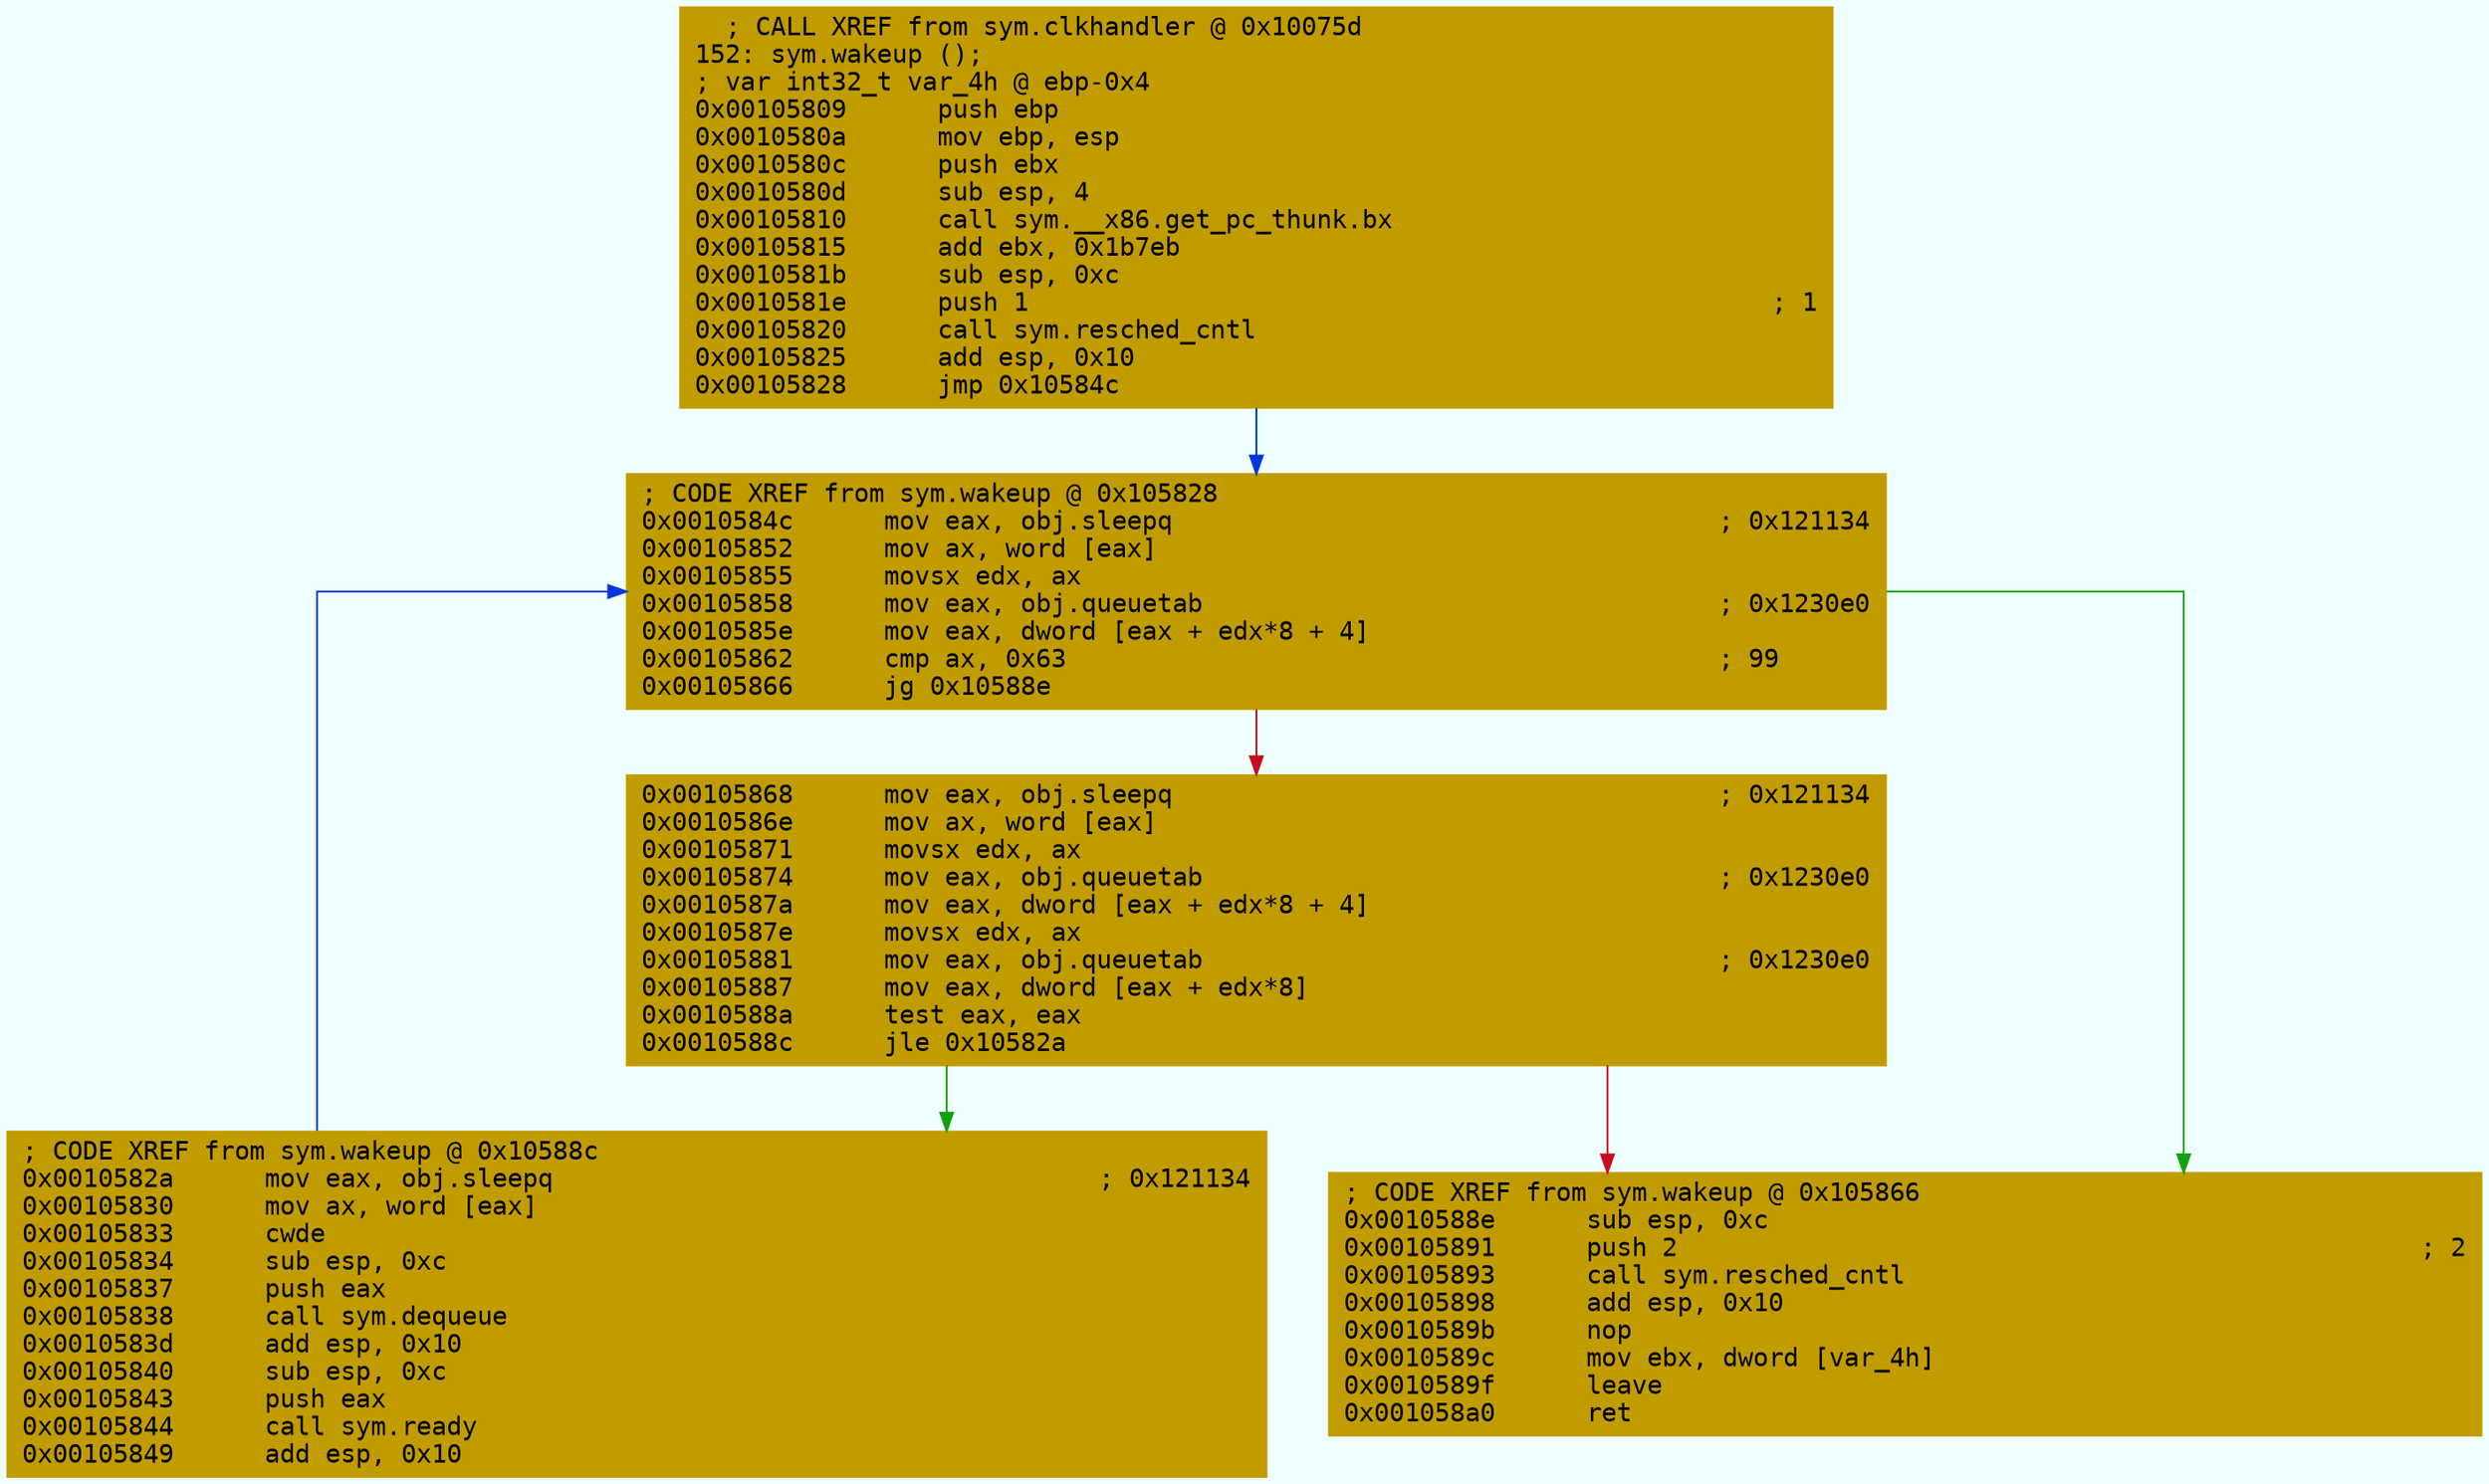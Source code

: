 digraph code {
	graph [bgcolor=azure fontsize=8 fontname="Courier" splines="ortho"];
	node [fillcolor=gray style=filled shape=box];
	edge [arrowhead="normal"];
	"0x00105809" [URL="sym.wakeup/0x00105809", fillcolor="#c19c00",color="#c19c00", fontname="Courier",label="  ; CALL XREF from sym.clkhandler @ 0x10075d\l152: sym.wakeup ();\l; var int32_t var_4h @ ebp-0x4\l0x00105809      push ebp\l0x0010580a      mov ebp, esp\l0x0010580c      push ebx\l0x0010580d      sub esp, 4\l0x00105810      call sym.__x86.get_pc_thunk.bx\l0x00105815      add ebx, 0x1b7eb\l0x0010581b      sub esp, 0xc\l0x0010581e      push 1                                                 ; 1\l0x00105820      call sym.resched_cntl\l0x00105825      add esp, 0x10\l0x00105828      jmp 0x10584c\l"]
	"0x0010582a" [URL="sym.wakeup/0x0010582a", fillcolor="#c19c00",color="#c19c00", fontname="Courier",label="; CODE XREF from sym.wakeup @ 0x10588c\l0x0010582a      mov eax, obj.sleepq                                    ; 0x121134\l0x00105830      mov ax, word [eax]\l0x00105833      cwde\l0x00105834      sub esp, 0xc\l0x00105837      push eax\l0x00105838      call sym.dequeue\l0x0010583d      add esp, 0x10\l0x00105840      sub esp, 0xc\l0x00105843      push eax\l0x00105844      call sym.ready\l0x00105849      add esp, 0x10\l"]
	"0x0010584c" [URL="sym.wakeup/0x0010584c", fillcolor="#c19c00",color="#c19c00", fontname="Courier",label="; CODE XREF from sym.wakeup @ 0x105828\l0x0010584c      mov eax, obj.sleepq                                    ; 0x121134\l0x00105852      mov ax, word [eax]\l0x00105855      movsx edx, ax\l0x00105858      mov eax, obj.queuetab                                  ; 0x1230e0\l0x0010585e      mov eax, dword [eax + edx*8 + 4]\l0x00105862      cmp ax, 0x63                                           ; 99\l0x00105866      jg 0x10588e\l"]
	"0x00105868" [URL="sym.wakeup/0x00105868", fillcolor="#c19c00",color="#c19c00", fontname="Courier",label="0x00105868      mov eax, obj.sleepq                                    ; 0x121134\l0x0010586e      mov ax, word [eax]\l0x00105871      movsx edx, ax\l0x00105874      mov eax, obj.queuetab                                  ; 0x1230e0\l0x0010587a      mov eax, dword [eax + edx*8 + 4]\l0x0010587e      movsx edx, ax\l0x00105881      mov eax, obj.queuetab                                  ; 0x1230e0\l0x00105887      mov eax, dword [eax + edx*8]\l0x0010588a      test eax, eax\l0x0010588c      jle 0x10582a\l"]
	"0x0010588e" [URL="sym.wakeup/0x0010588e", fillcolor="#c19c00",color="#c19c00", fontname="Courier",label="; CODE XREF from sym.wakeup @ 0x105866\l0x0010588e      sub esp, 0xc\l0x00105891      push 2                                                 ; 2\l0x00105893      call sym.resched_cntl\l0x00105898      add esp, 0x10\l0x0010589b      nop\l0x0010589c      mov ebx, dword [var_4h]\l0x0010589f      leave\l0x001058a0      ret\l"]
        "0x00105809" -> "0x0010584c" [color="#0037da"];
        "0x0010582a" -> "0x0010584c" [color="#0037da"];
        "0x0010584c" -> "0x0010588e" [color="#13a10e"];
        "0x0010584c" -> "0x00105868" [color="#c50f1f"];
        "0x00105868" -> "0x0010582a" [color="#13a10e"];
        "0x00105868" -> "0x0010588e" [color="#c50f1f"];
}
